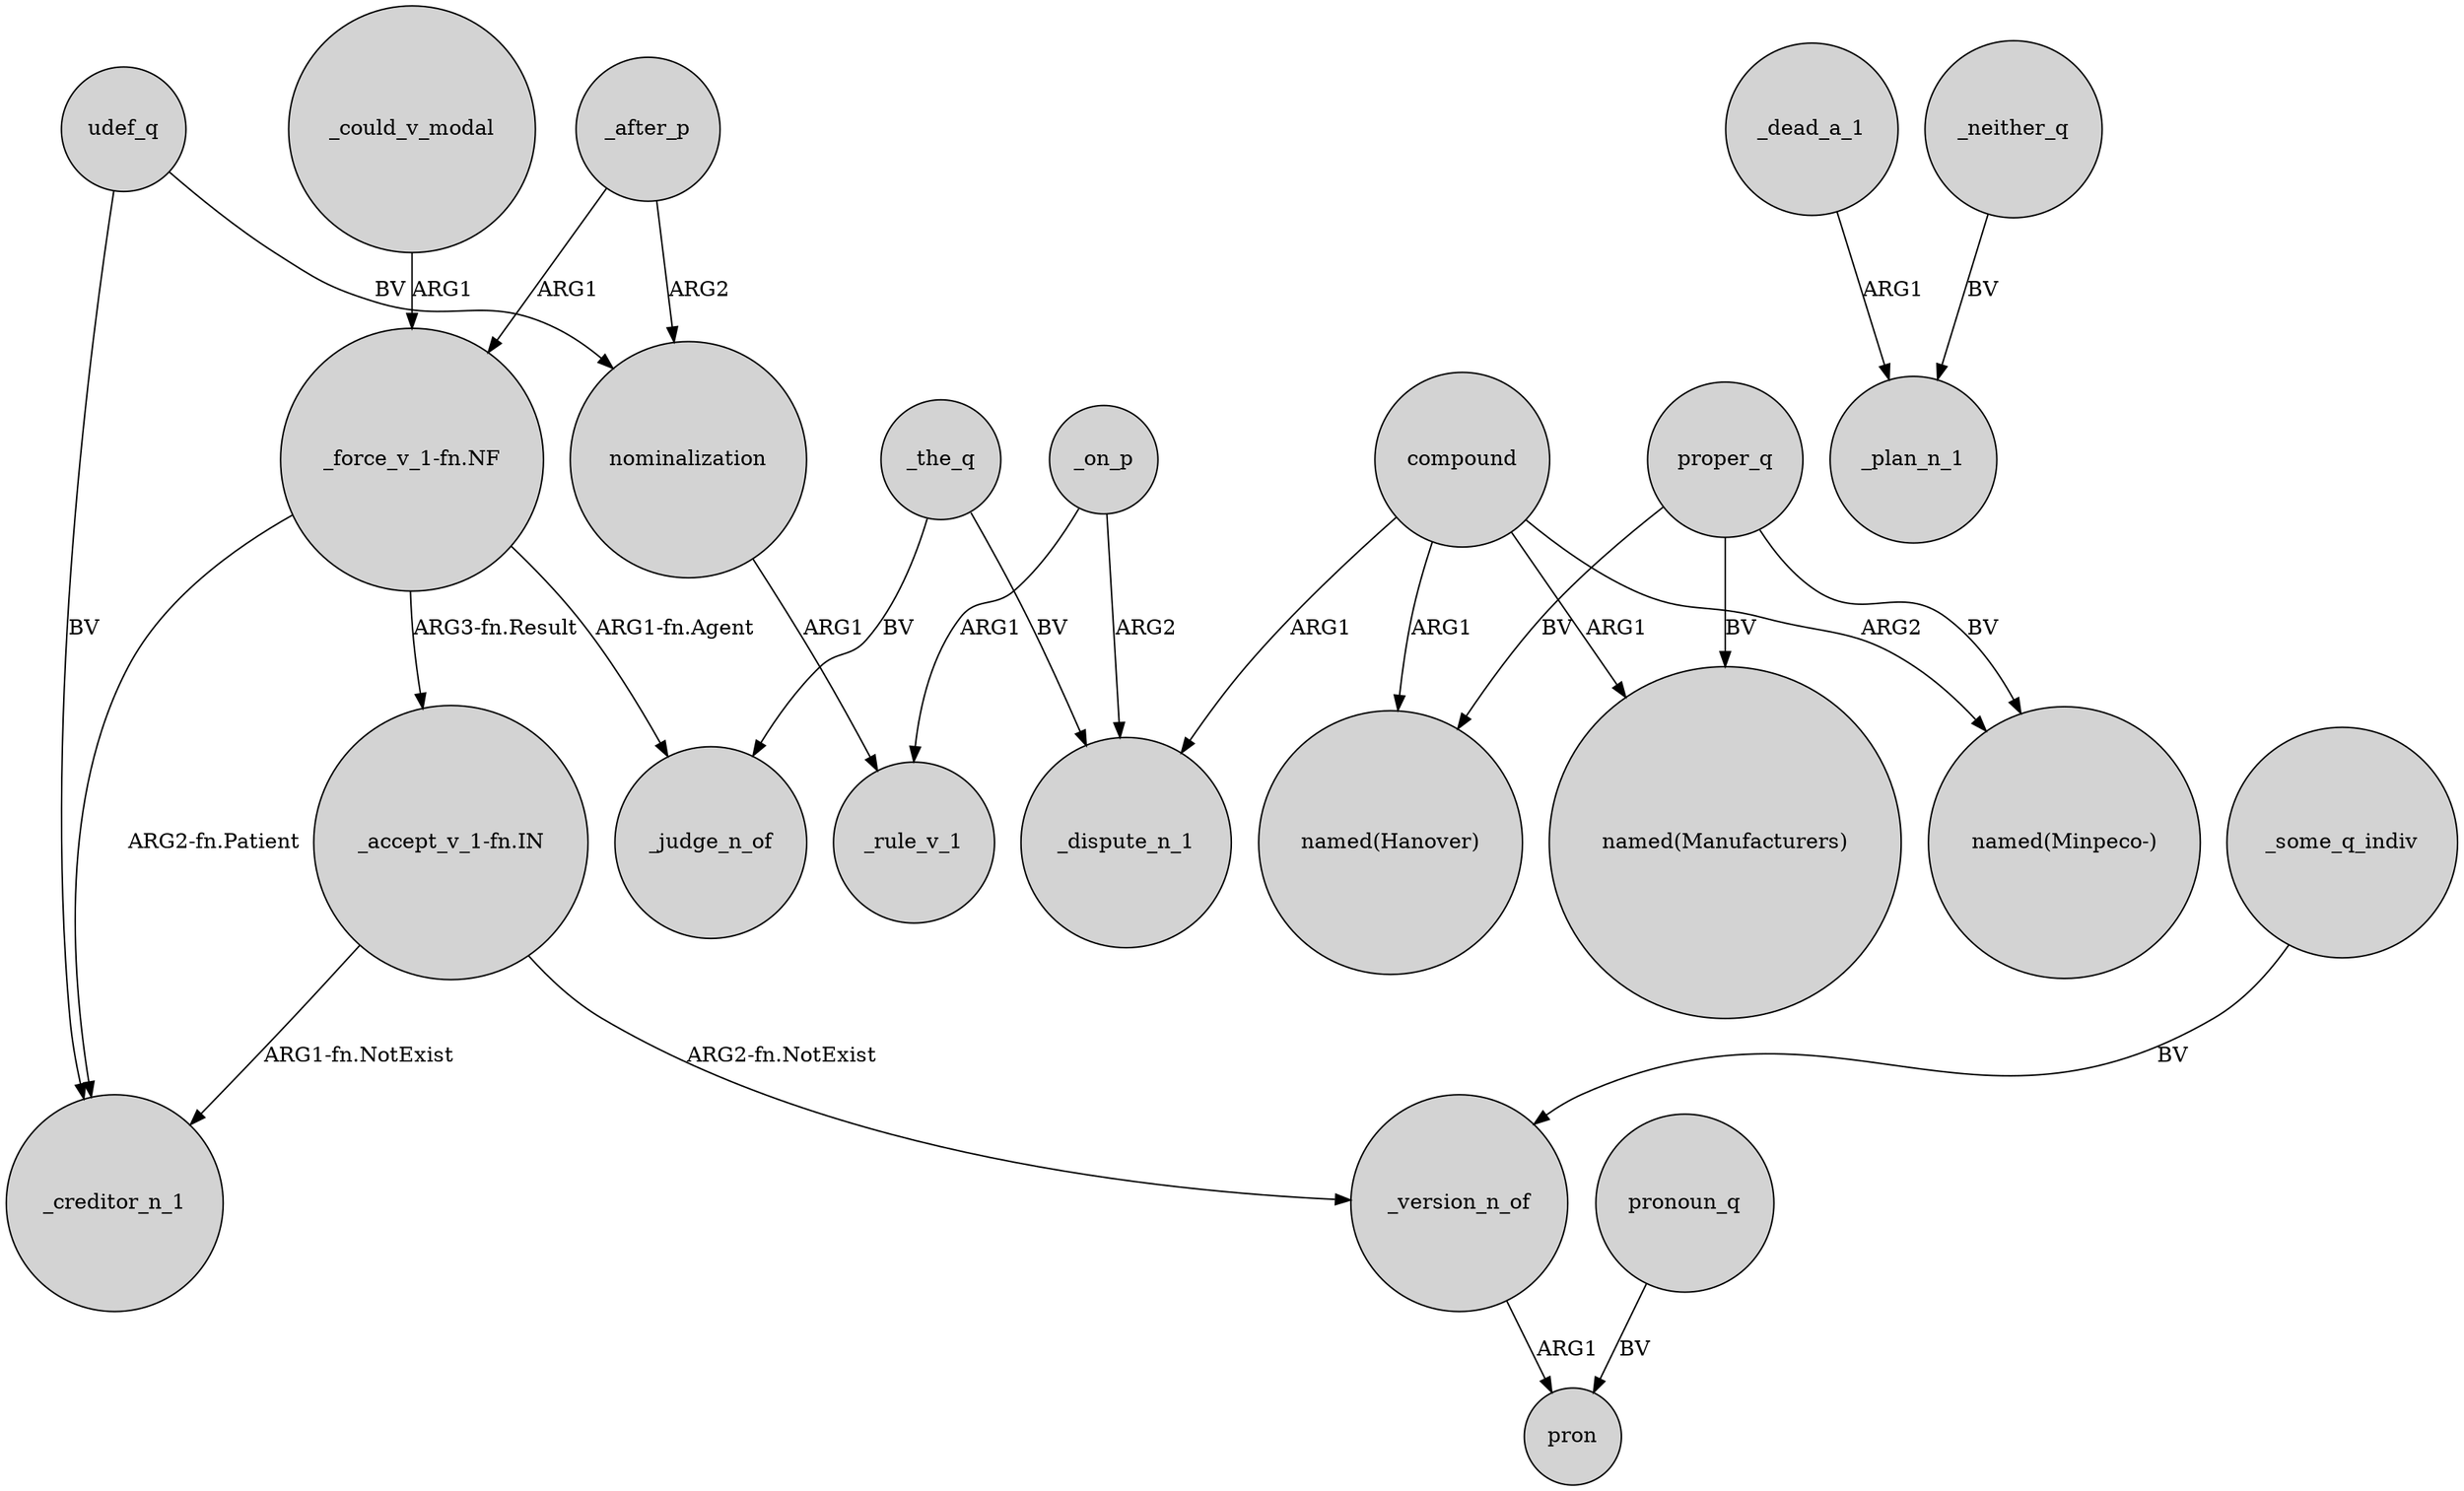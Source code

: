 digraph {
	node [shape=circle style=filled]
	"_accept_v_1-fn.IN" -> _creditor_n_1 [label="ARG1-fn.NotExist"]
	_on_p -> _dispute_n_1 [label=ARG2]
	_on_p -> _rule_v_1 [label=ARG1]
	_some_q_indiv -> _version_n_of [label=BV]
	nominalization -> _rule_v_1 [label=ARG1]
	_after_p -> "_force_v_1-fn.NF" [label=ARG1]
	proper_q -> "named(Manufacturers)" [label=BV]
	"_force_v_1-fn.NF" -> _creditor_n_1 [label="ARG2-fn.Patient"]
	compound -> "named(Minpeco-)" [label=ARG2]
	compound -> _dispute_n_1 [label=ARG1]
	pronoun_q -> pron [label=BV]
	_dead_a_1 -> _plan_n_1 [label=ARG1]
	_neither_q -> _plan_n_1 [label=BV]
	"_force_v_1-fn.NF" -> _judge_n_of [label="ARG1-fn.Agent"]
	_the_q -> _dispute_n_1 [label=BV]
	compound -> "named(Manufacturers)" [label=ARG1]
	_version_n_of -> pron [label=ARG1]
	"_force_v_1-fn.NF" -> "_accept_v_1-fn.IN" [label="ARG3-fn.Result"]
	udef_q -> nominalization [label=BV]
	proper_q -> "named(Minpeco-)" [label=BV]
	proper_q -> "named(Hanover)" [label=BV]
	udef_q -> _creditor_n_1 [label=BV]
	compound -> "named(Hanover)" [label=ARG1]
	_the_q -> _judge_n_of [label=BV]
	"_accept_v_1-fn.IN" -> _version_n_of [label="ARG2-fn.NotExist"]
	_could_v_modal -> "_force_v_1-fn.NF" [label=ARG1]
	_after_p -> nominalization [label=ARG2]
}
